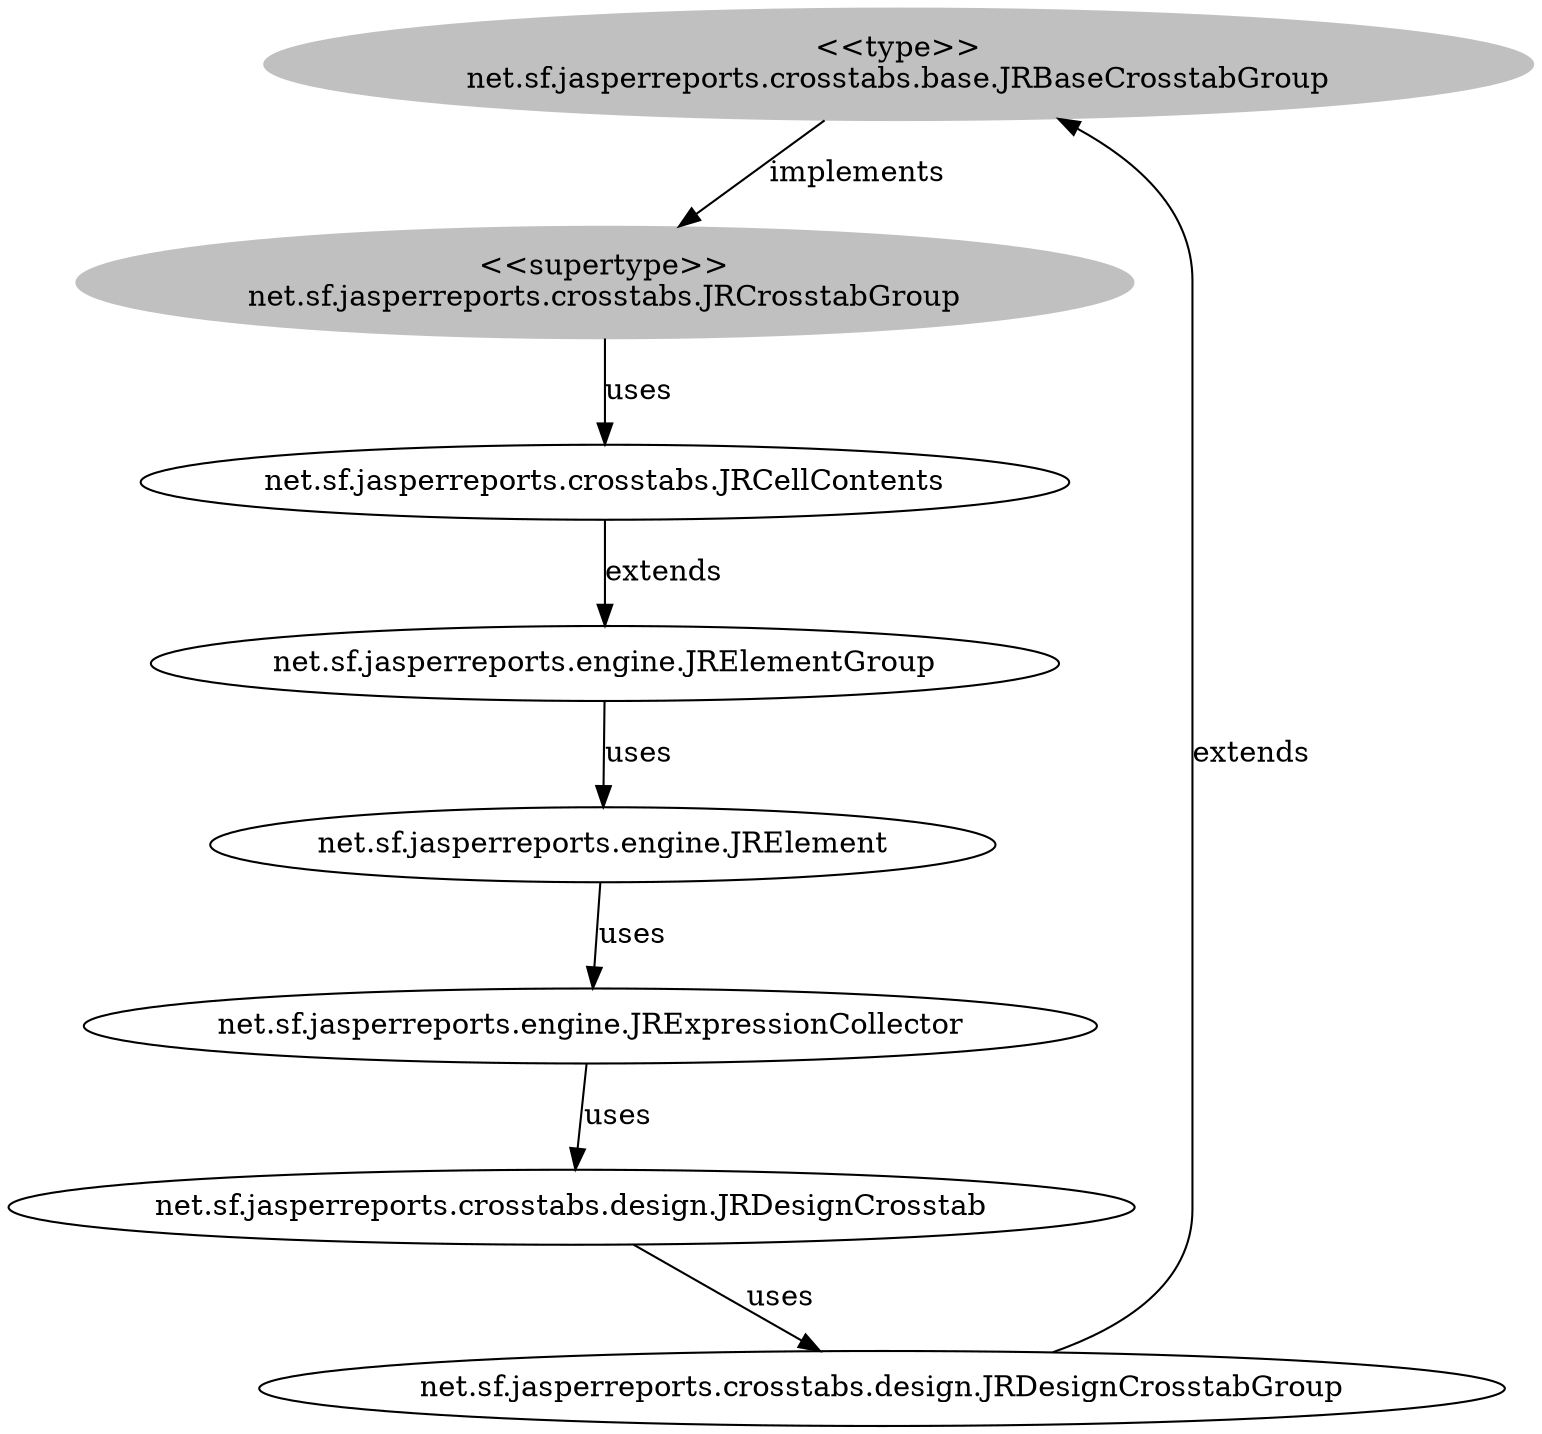digraph stk {
	net_sf_jasperreports_crosstabs_base_JRBaseCrosstabGroup [label="<<type>>
net.sf.jasperreports.crosstabs.base.JRBaseCrosstabGroup",style=filled,color="grey"];
	net_sf_jasperreports_crosstabs_JRCrosstabGroup [label="<<supertype>>
net.sf.jasperreports.crosstabs.JRCrosstabGroup",style=filled,color="grey"];
	net_sf_jasperreports_crosstabs_design_JRDesignCrosstabGroup [label="net.sf.jasperreports.crosstabs.design.JRDesignCrosstabGroup"];
	net_sf_jasperreports_engine_JRElementGroup [label="net.sf.jasperreports.engine.JRElementGroup"];
	net_sf_jasperreports_crosstabs_JRCellContents [label="net.sf.jasperreports.crosstabs.JRCellContents"];
	net_sf_jasperreports_engine_JRElement [label="net.sf.jasperreports.engine.JRElement"];
	net_sf_jasperreports_crosstabs_design_JRDesignCrosstab [label="net.sf.jasperreports.crosstabs.design.JRDesignCrosstab"];
	net_sf_jasperreports_engine_JRExpressionCollector [label="net.sf.jasperreports.engine.JRExpressionCollector"];
	net_sf_jasperreports_crosstabs_base_JRBaseCrosstabGroup -> net_sf_jasperreports_crosstabs_JRCrosstabGroup [label=implements];
	net_sf_jasperreports_crosstabs_JRCrosstabGroup -> net_sf_jasperreports_crosstabs_JRCellContents [label=uses];
	net_sf_jasperreports_crosstabs_JRCellContents -> net_sf_jasperreports_engine_JRElementGroup [label=extends];
	net_sf_jasperreports_engine_JRElementGroup -> net_sf_jasperreports_engine_JRElement [label=uses];
	net_sf_jasperreports_engine_JRElement -> net_sf_jasperreports_engine_JRExpressionCollector [label=uses];
	net_sf_jasperreports_engine_JRExpressionCollector -> net_sf_jasperreports_crosstabs_design_JRDesignCrosstab [label=uses];
	net_sf_jasperreports_crosstabs_design_JRDesignCrosstab -> net_sf_jasperreports_crosstabs_design_JRDesignCrosstabGroup [label=uses];
	net_sf_jasperreports_crosstabs_design_JRDesignCrosstabGroup -> net_sf_jasperreports_crosstabs_base_JRBaseCrosstabGroup [label=extends];
}
